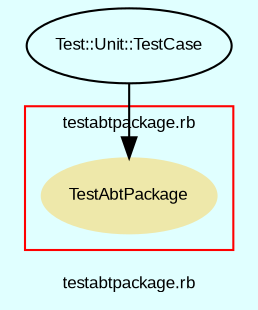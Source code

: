 digraph TopLevel {
    compound = true
    bgcolor = lightcyan1
    fontname = Arial
    fontsize = 8
    label = "testabtpackage.rb"
    node [
        fontname = Arial,
        fontsize = 8,
        color = black
    ]

    subgraph cluster_13 {
        fontname = Arial
        color = red
        label = "testabtpackage.rb"
        TestAbtPackage [
            fontcolor = black,
            URL = "classes/TestAbtPackage.html",
            shape = ellipse,
            color = palegoldenrod,
            style = filled,
            label = "TestAbtPackage"
        ]

    }

    Test__Unit__TestCase [
        URL = "classes/Test/Unit/TestCase.html",
        label = "Test::Unit::TestCase"
    ]

    Test__Unit__TestCase -> TestAbtPackage [

    ]

}

